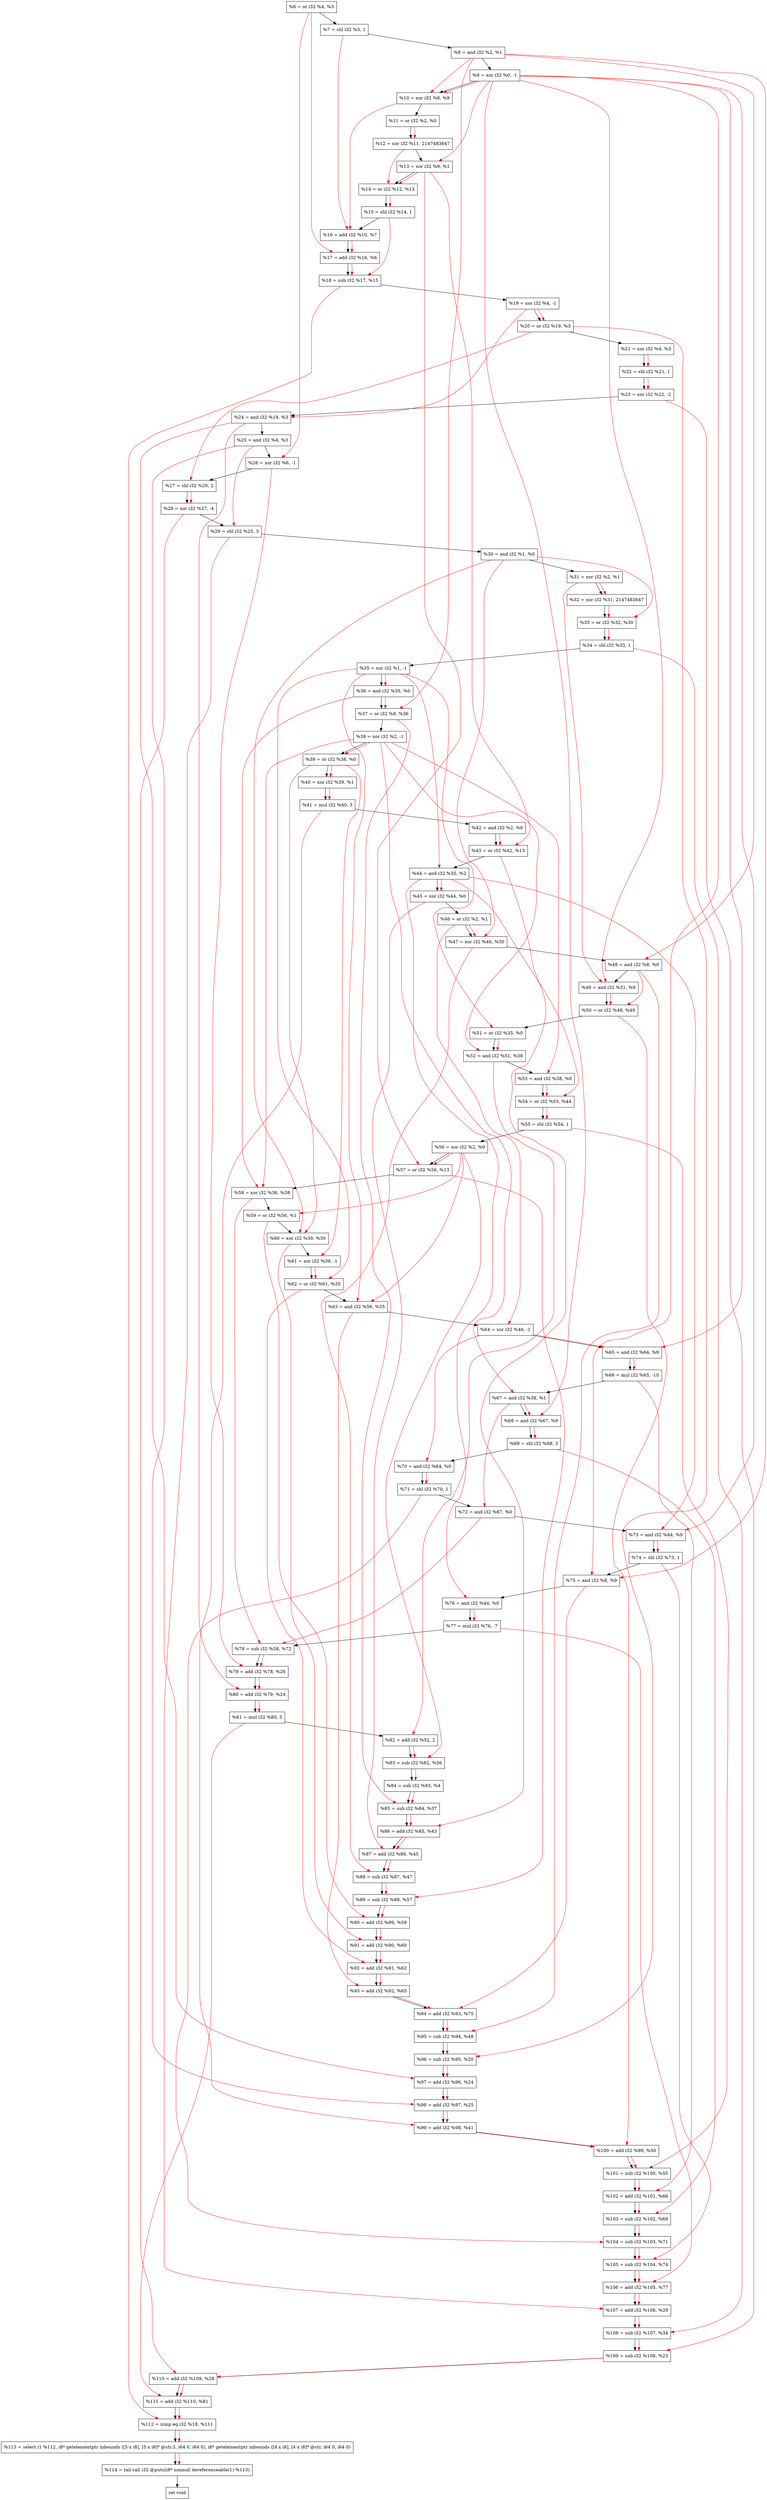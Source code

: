digraph "DFG for'crackme' function" {
	Node0x1cc3e40[shape=record, label="  %6 = or i32 %4, %3"];
	Node0x1cc44c0[shape=record, label="  %7 = shl i32 %3, 1"];
	Node0x1cc4530[shape=record, label="  %8 = and i32 %2, %1"];
	Node0x1cc45d0[shape=record, label="  %9 = xor i32 %0, -1"];
	Node0x1cc4640[shape=record, label="  %10 = xor i32 %8, %9"];
	Node0x1cc46b0[shape=record, label="  %11 = or i32 %2, %0"];
	Node0x1cc4750[shape=record, label="  %12 = xor i32 %11, 2147483647"];
	Node0x1cc47c0[shape=record, label="  %13 = xor i32 %9, %1"];
	Node0x1cc4830[shape=record, label="  %14 = or i32 %12, %13"];
	Node0x1cc48a0[shape=record, label="  %15 = shl i32 %14, 1"];
	Node0x1cc4910[shape=record, label="  %16 = add i32 %10, %7"];
	Node0x1cc4980[shape=record, label="  %17 = add i32 %16, %6"];
	Node0x1cc49f0[shape=record, label="  %18 = sub i32 %17, %15"];
	Node0x1cc4a60[shape=record, label="  %19 = xor i32 %4, -1"];
	Node0x1cc4ad0[shape=record, label="  %20 = or i32 %19, %3"];
	Node0x1cc4b40[shape=record, label="  %21 = xor i32 %4, %3"];
	Node0x1cc4bb0[shape=record, label="  %22 = shl i32 %21, 1"];
	Node0x1cc4c50[shape=record, label="  %23 = xor i32 %22, -2"];
	Node0x1cc4cc0[shape=record, label="  %24 = and i32 %19, %3"];
	Node0x1cc4d30[shape=record, label="  %25 = and i32 %4, %3"];
	Node0x1cc4da0[shape=record, label="  %26 = xor i32 %6, -1"];
	Node0x1cc4e40[shape=record, label="  %27 = shl i32 %20, 2"];
	Node0x1cc4ee0[shape=record, label="  %28 = xor i32 %27, -4"];
	Node0x1cc4f80[shape=record, label="  %29 = shl i32 %25, 3"];
	Node0x1cc4ff0[shape=record, label="  %30 = and i32 %1, %0"];
	Node0x1cc5060[shape=record, label="  %31 = xor i32 %2, %1"];
	Node0x1cc50d0[shape=record, label="  %32 = xor i32 %31, 2147483647"];
	Node0x1cc5350[shape=record, label="  %33 = or i32 %32, %30"];
	Node0x1cc53c0[shape=record, label="  %34 = shl i32 %33, 1"];
	Node0x1cc5430[shape=record, label="  %35 = xor i32 %1, -1"];
	Node0x1cc54a0[shape=record, label="  %36 = and i32 %35, %0"];
	Node0x1cc5510[shape=record, label="  %37 = or i32 %8, %36"];
	Node0x1cc5580[shape=record, label="  %38 = xor i32 %2, -1"];
	Node0x1cc55f0[shape=record, label="  %39 = or i32 %38, %0"];
	Node0x1cc5660[shape=record, label="  %40 = xor i32 %39, %1"];
	Node0x1cc56d0[shape=record, label="  %41 = mul i32 %40, 3"];
	Node0x1cc5740[shape=record, label="  %42 = and i32 %2, %0"];
	Node0x1cc57b0[shape=record, label="  %43 = or i32 %42, %13"];
	Node0x1cc5820[shape=record, label="  %44 = and i32 %35, %2"];
	Node0x1cc5890[shape=record, label="  %45 = xor i32 %44, %0"];
	Node0x1cc5900[shape=record, label="  %46 = or i32 %2, %1"];
	Node0x1cc5970[shape=record, label="  %47 = xor i32 %46, %30"];
	Node0x1cc59e0[shape=record, label="  %48 = and i32 %8, %0"];
	Node0x1cc5a50[shape=record, label="  %49 = and i32 %31, %9"];
	Node0x1cc5ac0[shape=record, label="  %50 = or i32 %48, %49"];
	Node0x1cc5b30[shape=record, label="  %51 = or i32 %35, %0"];
	Node0x1cc5ba0[shape=record, label="  %52 = and i32 %51, %38"];
	Node0x1cc5c10[shape=record, label="  %53 = and i32 %38, %0"];
	Node0x1cc5c80[shape=record, label="  %54 = or i32 %53, %44"];
	Node0x1cc5cf0[shape=record, label="  %55 = shl i32 %54, 1"];
	Node0x1cc5d60[shape=record, label="  %56 = xor i32 %2, %0"];
	Node0x1cc5dd0[shape=record, label="  %57 = or i32 %56, %13"];
	Node0x1cc5e40[shape=record, label="  %58 = xor i32 %36, %38"];
	Node0x1cc5eb0[shape=record, label="  %59 = or i32 %56, %1"];
	Node0x1cc5f20[shape=record, label="  %60 = xor i32 %39, %30"];
	Node0x1cc5f90[shape=record, label="  %61 = xor i32 %39, -1"];
	Node0x1cc6000[shape=record, label="  %62 = or i32 %61, %35"];
	Node0x1cc6070[shape=record, label="  %63 = and i32 %56, %35"];
	Node0x1cc60e0[shape=record, label="  %64 = xor i32 %46, -1"];
	Node0x1cc6560[shape=record, label="  %65 = and i32 %64, %9"];
	Node0x1cc6600[shape=record, label="  %66 = mul i32 %65, -10"];
	Node0x1cc6670[shape=record, label="  %67 = and i32 %38, %1"];
	Node0x1cc66e0[shape=record, label="  %68 = and i32 %67, %9"];
	Node0x1cc6750[shape=record, label="  %69 = shl i32 %68, 3"];
	Node0x1cc67c0[shape=record, label="  %70 = and i32 %64, %0"];
	Node0x1cc6830[shape=record, label="  %71 = shl i32 %70, 1"];
	Node0x1cc68a0[shape=record, label="  %72 = and i32 %67, %0"];
	Node0x1cc6910[shape=record, label="  %73 = and i32 %44, %9"];
	Node0x1cc6980[shape=record, label="  %74 = shl i32 %73, 1"];
	Node0x1cc69f0[shape=record, label="  %75 = and i32 %8, %9"];
	Node0x1cc6a60[shape=record, label="  %76 = and i32 %44, %0"];
	Node0x1cc6b00[shape=record, label="  %77 = mul i32 %76, -7"];
	Node0x1cc6b70[shape=record, label="  %78 = sub i32 %58, %72"];
	Node0x1cc6be0[shape=record, label="  %79 = add i32 %78, %26"];
	Node0x1cc6c50[shape=record, label="  %80 = add i32 %79, %24"];
	Node0x1cc6cf0[shape=record, label="  %81 = mul i32 %80, 5"];
	Node0x1cc6d60[shape=record, label="  %82 = add i32 %52, 2"];
	Node0x1cc6dd0[shape=record, label="  %83 = sub i32 %82, %56"];
	Node0x1cc6e40[shape=record, label="  %84 = sub i32 %83, %4"];
	Node0x1cc6eb0[shape=record, label="  %85 = sub i32 %84, %37"];
	Node0x1cc6f20[shape=record, label="  %86 = add i32 %85, %43"];
	Node0x1cc6f90[shape=record, label="  %87 = add i32 %86, %45"];
	Node0x1cc7000[shape=record, label="  %88 = sub i32 %87, %47"];
	Node0x1cc7070[shape=record, label="  %89 = sub i32 %88, %57"];
	Node0x1cc70e0[shape=record, label="  %90 = add i32 %89, %59"];
	Node0x1cc7150[shape=record, label="  %91 = add i32 %90, %60"];
	Node0x1cc71c0[shape=record, label="  %92 = add i32 %91, %62"];
	Node0x1cc7230[shape=record, label="  %93 = add i32 %92, %63"];
	Node0x1cc72a0[shape=record, label="  %94 = add i32 %93, %75"];
	Node0x1cc7310[shape=record, label="  %95 = sub i32 %94, %48"];
	Node0x1cc7380[shape=record, label="  %96 = sub i32 %95, %20"];
	Node0x1cc73f0[shape=record, label="  %97 = add i32 %96, %24"];
	Node0x1cc7460[shape=record, label="  %98 = add i32 %97, %25"];
	Node0x1cc74d0[shape=record, label="  %99 = add i32 %98, %41"];
	Node0x1cc7540[shape=record, label="  %100 = add i32 %99, %50"];
	Node0x1cc75b0[shape=record, label="  %101 = sub i32 %100, %55"];
	Node0x1cc7620[shape=record, label="  %102 = add i32 %101, %66"];
	Node0x1cc7690[shape=record, label="  %103 = sub i32 %102, %69"];
	Node0x1cc7700[shape=record, label="  %104 = sub i32 %103, %71"];
	Node0x1cc7770[shape=record, label="  %105 = sub i32 %104, %74"];
	Node0x1cc77e0[shape=record, label="  %106 = add i32 %105, %77"];
	Node0x1cc7850[shape=record, label="  %107 = add i32 %106, %29"];
	Node0x1cc78c0[shape=record, label="  %108 = sub i32 %107, %34"];
	Node0x1cc7930[shape=record, label="  %109 = sub i32 %108, %23"];
	Node0x1cc79a0[shape=record, label="  %110 = add i32 %109, %28"];
	Node0x1cc7a10[shape=record, label="  %111 = add i32 %110, %81"];
	Node0x1cc7a80[shape=record, label="  %112 = icmp eq i32 %18, %111"];
	Node0x1c64268[shape=record, label="  %113 = select i1 %112, i8* getelementptr inbounds ([5 x i8], [5 x i8]* @str.3, i64 0, i64 0), i8* getelementptr inbounds ([4 x i8], [4 x i8]* @str, i64 0, i64 0)"];
	Node0x1cc7d10[shape=record, label="  %114 = tail call i32 @puts(i8* nonnull dereferenceable(1) %113)"];
	Node0x1cc7d60[shape=record, label="  ret void"];
	Node0x1cc3e40 -> Node0x1cc44c0;
	Node0x1cc44c0 -> Node0x1cc4530;
	Node0x1cc4530 -> Node0x1cc45d0;
	Node0x1cc45d0 -> Node0x1cc4640;
	Node0x1cc4640 -> Node0x1cc46b0;
	Node0x1cc46b0 -> Node0x1cc4750;
	Node0x1cc4750 -> Node0x1cc47c0;
	Node0x1cc47c0 -> Node0x1cc4830;
	Node0x1cc4830 -> Node0x1cc48a0;
	Node0x1cc48a0 -> Node0x1cc4910;
	Node0x1cc4910 -> Node0x1cc4980;
	Node0x1cc4980 -> Node0x1cc49f0;
	Node0x1cc49f0 -> Node0x1cc4a60;
	Node0x1cc4a60 -> Node0x1cc4ad0;
	Node0x1cc4ad0 -> Node0x1cc4b40;
	Node0x1cc4b40 -> Node0x1cc4bb0;
	Node0x1cc4bb0 -> Node0x1cc4c50;
	Node0x1cc4c50 -> Node0x1cc4cc0;
	Node0x1cc4cc0 -> Node0x1cc4d30;
	Node0x1cc4d30 -> Node0x1cc4da0;
	Node0x1cc4da0 -> Node0x1cc4e40;
	Node0x1cc4e40 -> Node0x1cc4ee0;
	Node0x1cc4ee0 -> Node0x1cc4f80;
	Node0x1cc4f80 -> Node0x1cc4ff0;
	Node0x1cc4ff0 -> Node0x1cc5060;
	Node0x1cc5060 -> Node0x1cc50d0;
	Node0x1cc50d0 -> Node0x1cc5350;
	Node0x1cc5350 -> Node0x1cc53c0;
	Node0x1cc53c0 -> Node0x1cc5430;
	Node0x1cc5430 -> Node0x1cc54a0;
	Node0x1cc54a0 -> Node0x1cc5510;
	Node0x1cc5510 -> Node0x1cc5580;
	Node0x1cc5580 -> Node0x1cc55f0;
	Node0x1cc55f0 -> Node0x1cc5660;
	Node0x1cc5660 -> Node0x1cc56d0;
	Node0x1cc56d0 -> Node0x1cc5740;
	Node0x1cc5740 -> Node0x1cc57b0;
	Node0x1cc57b0 -> Node0x1cc5820;
	Node0x1cc5820 -> Node0x1cc5890;
	Node0x1cc5890 -> Node0x1cc5900;
	Node0x1cc5900 -> Node0x1cc5970;
	Node0x1cc5970 -> Node0x1cc59e0;
	Node0x1cc59e0 -> Node0x1cc5a50;
	Node0x1cc5a50 -> Node0x1cc5ac0;
	Node0x1cc5ac0 -> Node0x1cc5b30;
	Node0x1cc5b30 -> Node0x1cc5ba0;
	Node0x1cc5ba0 -> Node0x1cc5c10;
	Node0x1cc5c10 -> Node0x1cc5c80;
	Node0x1cc5c80 -> Node0x1cc5cf0;
	Node0x1cc5cf0 -> Node0x1cc5d60;
	Node0x1cc5d60 -> Node0x1cc5dd0;
	Node0x1cc5dd0 -> Node0x1cc5e40;
	Node0x1cc5e40 -> Node0x1cc5eb0;
	Node0x1cc5eb0 -> Node0x1cc5f20;
	Node0x1cc5f20 -> Node0x1cc5f90;
	Node0x1cc5f90 -> Node0x1cc6000;
	Node0x1cc6000 -> Node0x1cc6070;
	Node0x1cc6070 -> Node0x1cc60e0;
	Node0x1cc60e0 -> Node0x1cc6560;
	Node0x1cc6560 -> Node0x1cc6600;
	Node0x1cc6600 -> Node0x1cc6670;
	Node0x1cc6670 -> Node0x1cc66e0;
	Node0x1cc66e0 -> Node0x1cc6750;
	Node0x1cc6750 -> Node0x1cc67c0;
	Node0x1cc67c0 -> Node0x1cc6830;
	Node0x1cc6830 -> Node0x1cc68a0;
	Node0x1cc68a0 -> Node0x1cc6910;
	Node0x1cc6910 -> Node0x1cc6980;
	Node0x1cc6980 -> Node0x1cc69f0;
	Node0x1cc69f0 -> Node0x1cc6a60;
	Node0x1cc6a60 -> Node0x1cc6b00;
	Node0x1cc6b00 -> Node0x1cc6b70;
	Node0x1cc6b70 -> Node0x1cc6be0;
	Node0x1cc6be0 -> Node0x1cc6c50;
	Node0x1cc6c50 -> Node0x1cc6cf0;
	Node0x1cc6cf0 -> Node0x1cc6d60;
	Node0x1cc6d60 -> Node0x1cc6dd0;
	Node0x1cc6dd0 -> Node0x1cc6e40;
	Node0x1cc6e40 -> Node0x1cc6eb0;
	Node0x1cc6eb0 -> Node0x1cc6f20;
	Node0x1cc6f20 -> Node0x1cc6f90;
	Node0x1cc6f90 -> Node0x1cc7000;
	Node0x1cc7000 -> Node0x1cc7070;
	Node0x1cc7070 -> Node0x1cc70e0;
	Node0x1cc70e0 -> Node0x1cc7150;
	Node0x1cc7150 -> Node0x1cc71c0;
	Node0x1cc71c0 -> Node0x1cc7230;
	Node0x1cc7230 -> Node0x1cc72a0;
	Node0x1cc72a0 -> Node0x1cc7310;
	Node0x1cc7310 -> Node0x1cc7380;
	Node0x1cc7380 -> Node0x1cc73f0;
	Node0x1cc73f0 -> Node0x1cc7460;
	Node0x1cc7460 -> Node0x1cc74d0;
	Node0x1cc74d0 -> Node0x1cc7540;
	Node0x1cc7540 -> Node0x1cc75b0;
	Node0x1cc75b0 -> Node0x1cc7620;
	Node0x1cc7620 -> Node0x1cc7690;
	Node0x1cc7690 -> Node0x1cc7700;
	Node0x1cc7700 -> Node0x1cc7770;
	Node0x1cc7770 -> Node0x1cc77e0;
	Node0x1cc77e0 -> Node0x1cc7850;
	Node0x1cc7850 -> Node0x1cc78c0;
	Node0x1cc78c0 -> Node0x1cc7930;
	Node0x1cc7930 -> Node0x1cc79a0;
	Node0x1cc79a0 -> Node0x1cc7a10;
	Node0x1cc7a10 -> Node0x1cc7a80;
	Node0x1cc7a80 -> Node0x1c64268;
	Node0x1c64268 -> Node0x1cc7d10;
	Node0x1cc7d10 -> Node0x1cc7d60;
edge [color=red]
	Node0x1cc4530 -> Node0x1cc4640;
	Node0x1cc45d0 -> Node0x1cc4640;
	Node0x1cc46b0 -> Node0x1cc4750;
	Node0x1cc45d0 -> Node0x1cc47c0;
	Node0x1cc4750 -> Node0x1cc4830;
	Node0x1cc47c0 -> Node0x1cc4830;
	Node0x1cc4830 -> Node0x1cc48a0;
	Node0x1cc4640 -> Node0x1cc4910;
	Node0x1cc44c0 -> Node0x1cc4910;
	Node0x1cc4910 -> Node0x1cc4980;
	Node0x1cc3e40 -> Node0x1cc4980;
	Node0x1cc4980 -> Node0x1cc49f0;
	Node0x1cc48a0 -> Node0x1cc49f0;
	Node0x1cc4a60 -> Node0x1cc4ad0;
	Node0x1cc4b40 -> Node0x1cc4bb0;
	Node0x1cc4bb0 -> Node0x1cc4c50;
	Node0x1cc4a60 -> Node0x1cc4cc0;
	Node0x1cc3e40 -> Node0x1cc4da0;
	Node0x1cc4ad0 -> Node0x1cc4e40;
	Node0x1cc4e40 -> Node0x1cc4ee0;
	Node0x1cc4d30 -> Node0x1cc4f80;
	Node0x1cc5060 -> Node0x1cc50d0;
	Node0x1cc50d0 -> Node0x1cc5350;
	Node0x1cc4ff0 -> Node0x1cc5350;
	Node0x1cc5350 -> Node0x1cc53c0;
	Node0x1cc5430 -> Node0x1cc54a0;
	Node0x1cc4530 -> Node0x1cc5510;
	Node0x1cc54a0 -> Node0x1cc5510;
	Node0x1cc5580 -> Node0x1cc55f0;
	Node0x1cc55f0 -> Node0x1cc5660;
	Node0x1cc5660 -> Node0x1cc56d0;
	Node0x1cc5740 -> Node0x1cc57b0;
	Node0x1cc47c0 -> Node0x1cc57b0;
	Node0x1cc5430 -> Node0x1cc5820;
	Node0x1cc5820 -> Node0x1cc5890;
	Node0x1cc5900 -> Node0x1cc5970;
	Node0x1cc4ff0 -> Node0x1cc5970;
	Node0x1cc4530 -> Node0x1cc59e0;
	Node0x1cc5060 -> Node0x1cc5a50;
	Node0x1cc45d0 -> Node0x1cc5a50;
	Node0x1cc59e0 -> Node0x1cc5ac0;
	Node0x1cc5a50 -> Node0x1cc5ac0;
	Node0x1cc5430 -> Node0x1cc5b30;
	Node0x1cc5b30 -> Node0x1cc5ba0;
	Node0x1cc5580 -> Node0x1cc5ba0;
	Node0x1cc5580 -> Node0x1cc5c10;
	Node0x1cc5c10 -> Node0x1cc5c80;
	Node0x1cc5820 -> Node0x1cc5c80;
	Node0x1cc5c80 -> Node0x1cc5cf0;
	Node0x1cc5d60 -> Node0x1cc5dd0;
	Node0x1cc47c0 -> Node0x1cc5dd0;
	Node0x1cc54a0 -> Node0x1cc5e40;
	Node0x1cc5580 -> Node0x1cc5e40;
	Node0x1cc5d60 -> Node0x1cc5eb0;
	Node0x1cc55f0 -> Node0x1cc5f20;
	Node0x1cc4ff0 -> Node0x1cc5f20;
	Node0x1cc55f0 -> Node0x1cc5f90;
	Node0x1cc5f90 -> Node0x1cc6000;
	Node0x1cc5430 -> Node0x1cc6000;
	Node0x1cc5d60 -> Node0x1cc6070;
	Node0x1cc5430 -> Node0x1cc6070;
	Node0x1cc5900 -> Node0x1cc60e0;
	Node0x1cc60e0 -> Node0x1cc6560;
	Node0x1cc45d0 -> Node0x1cc6560;
	Node0x1cc6560 -> Node0x1cc6600;
	Node0x1cc5580 -> Node0x1cc6670;
	Node0x1cc6670 -> Node0x1cc66e0;
	Node0x1cc45d0 -> Node0x1cc66e0;
	Node0x1cc66e0 -> Node0x1cc6750;
	Node0x1cc60e0 -> Node0x1cc67c0;
	Node0x1cc67c0 -> Node0x1cc6830;
	Node0x1cc6670 -> Node0x1cc68a0;
	Node0x1cc5820 -> Node0x1cc6910;
	Node0x1cc45d0 -> Node0x1cc6910;
	Node0x1cc6910 -> Node0x1cc6980;
	Node0x1cc4530 -> Node0x1cc69f0;
	Node0x1cc45d0 -> Node0x1cc69f0;
	Node0x1cc5820 -> Node0x1cc6a60;
	Node0x1cc6a60 -> Node0x1cc6b00;
	Node0x1cc5e40 -> Node0x1cc6b70;
	Node0x1cc68a0 -> Node0x1cc6b70;
	Node0x1cc6b70 -> Node0x1cc6be0;
	Node0x1cc4da0 -> Node0x1cc6be0;
	Node0x1cc6be0 -> Node0x1cc6c50;
	Node0x1cc4cc0 -> Node0x1cc6c50;
	Node0x1cc6c50 -> Node0x1cc6cf0;
	Node0x1cc5ba0 -> Node0x1cc6d60;
	Node0x1cc6d60 -> Node0x1cc6dd0;
	Node0x1cc5d60 -> Node0x1cc6dd0;
	Node0x1cc6dd0 -> Node0x1cc6e40;
	Node0x1cc6e40 -> Node0x1cc6eb0;
	Node0x1cc5510 -> Node0x1cc6eb0;
	Node0x1cc6eb0 -> Node0x1cc6f20;
	Node0x1cc57b0 -> Node0x1cc6f20;
	Node0x1cc6f20 -> Node0x1cc6f90;
	Node0x1cc5890 -> Node0x1cc6f90;
	Node0x1cc6f90 -> Node0x1cc7000;
	Node0x1cc5970 -> Node0x1cc7000;
	Node0x1cc7000 -> Node0x1cc7070;
	Node0x1cc5dd0 -> Node0x1cc7070;
	Node0x1cc7070 -> Node0x1cc70e0;
	Node0x1cc5eb0 -> Node0x1cc70e0;
	Node0x1cc70e0 -> Node0x1cc7150;
	Node0x1cc5f20 -> Node0x1cc7150;
	Node0x1cc7150 -> Node0x1cc71c0;
	Node0x1cc6000 -> Node0x1cc71c0;
	Node0x1cc71c0 -> Node0x1cc7230;
	Node0x1cc6070 -> Node0x1cc7230;
	Node0x1cc7230 -> Node0x1cc72a0;
	Node0x1cc69f0 -> Node0x1cc72a0;
	Node0x1cc72a0 -> Node0x1cc7310;
	Node0x1cc59e0 -> Node0x1cc7310;
	Node0x1cc7310 -> Node0x1cc7380;
	Node0x1cc4ad0 -> Node0x1cc7380;
	Node0x1cc7380 -> Node0x1cc73f0;
	Node0x1cc4cc0 -> Node0x1cc73f0;
	Node0x1cc73f0 -> Node0x1cc7460;
	Node0x1cc4d30 -> Node0x1cc7460;
	Node0x1cc7460 -> Node0x1cc74d0;
	Node0x1cc56d0 -> Node0x1cc74d0;
	Node0x1cc74d0 -> Node0x1cc7540;
	Node0x1cc5ac0 -> Node0x1cc7540;
	Node0x1cc7540 -> Node0x1cc75b0;
	Node0x1cc5cf0 -> Node0x1cc75b0;
	Node0x1cc75b0 -> Node0x1cc7620;
	Node0x1cc6600 -> Node0x1cc7620;
	Node0x1cc7620 -> Node0x1cc7690;
	Node0x1cc6750 -> Node0x1cc7690;
	Node0x1cc7690 -> Node0x1cc7700;
	Node0x1cc6830 -> Node0x1cc7700;
	Node0x1cc7700 -> Node0x1cc7770;
	Node0x1cc6980 -> Node0x1cc7770;
	Node0x1cc7770 -> Node0x1cc77e0;
	Node0x1cc6b00 -> Node0x1cc77e0;
	Node0x1cc77e0 -> Node0x1cc7850;
	Node0x1cc4f80 -> Node0x1cc7850;
	Node0x1cc7850 -> Node0x1cc78c0;
	Node0x1cc53c0 -> Node0x1cc78c0;
	Node0x1cc78c0 -> Node0x1cc7930;
	Node0x1cc4c50 -> Node0x1cc7930;
	Node0x1cc7930 -> Node0x1cc79a0;
	Node0x1cc4ee0 -> Node0x1cc79a0;
	Node0x1cc79a0 -> Node0x1cc7a10;
	Node0x1cc6cf0 -> Node0x1cc7a10;
	Node0x1cc49f0 -> Node0x1cc7a80;
	Node0x1cc7a10 -> Node0x1cc7a80;
	Node0x1cc7a80 -> Node0x1c64268;
	Node0x1c64268 -> Node0x1cc7d10;
}
